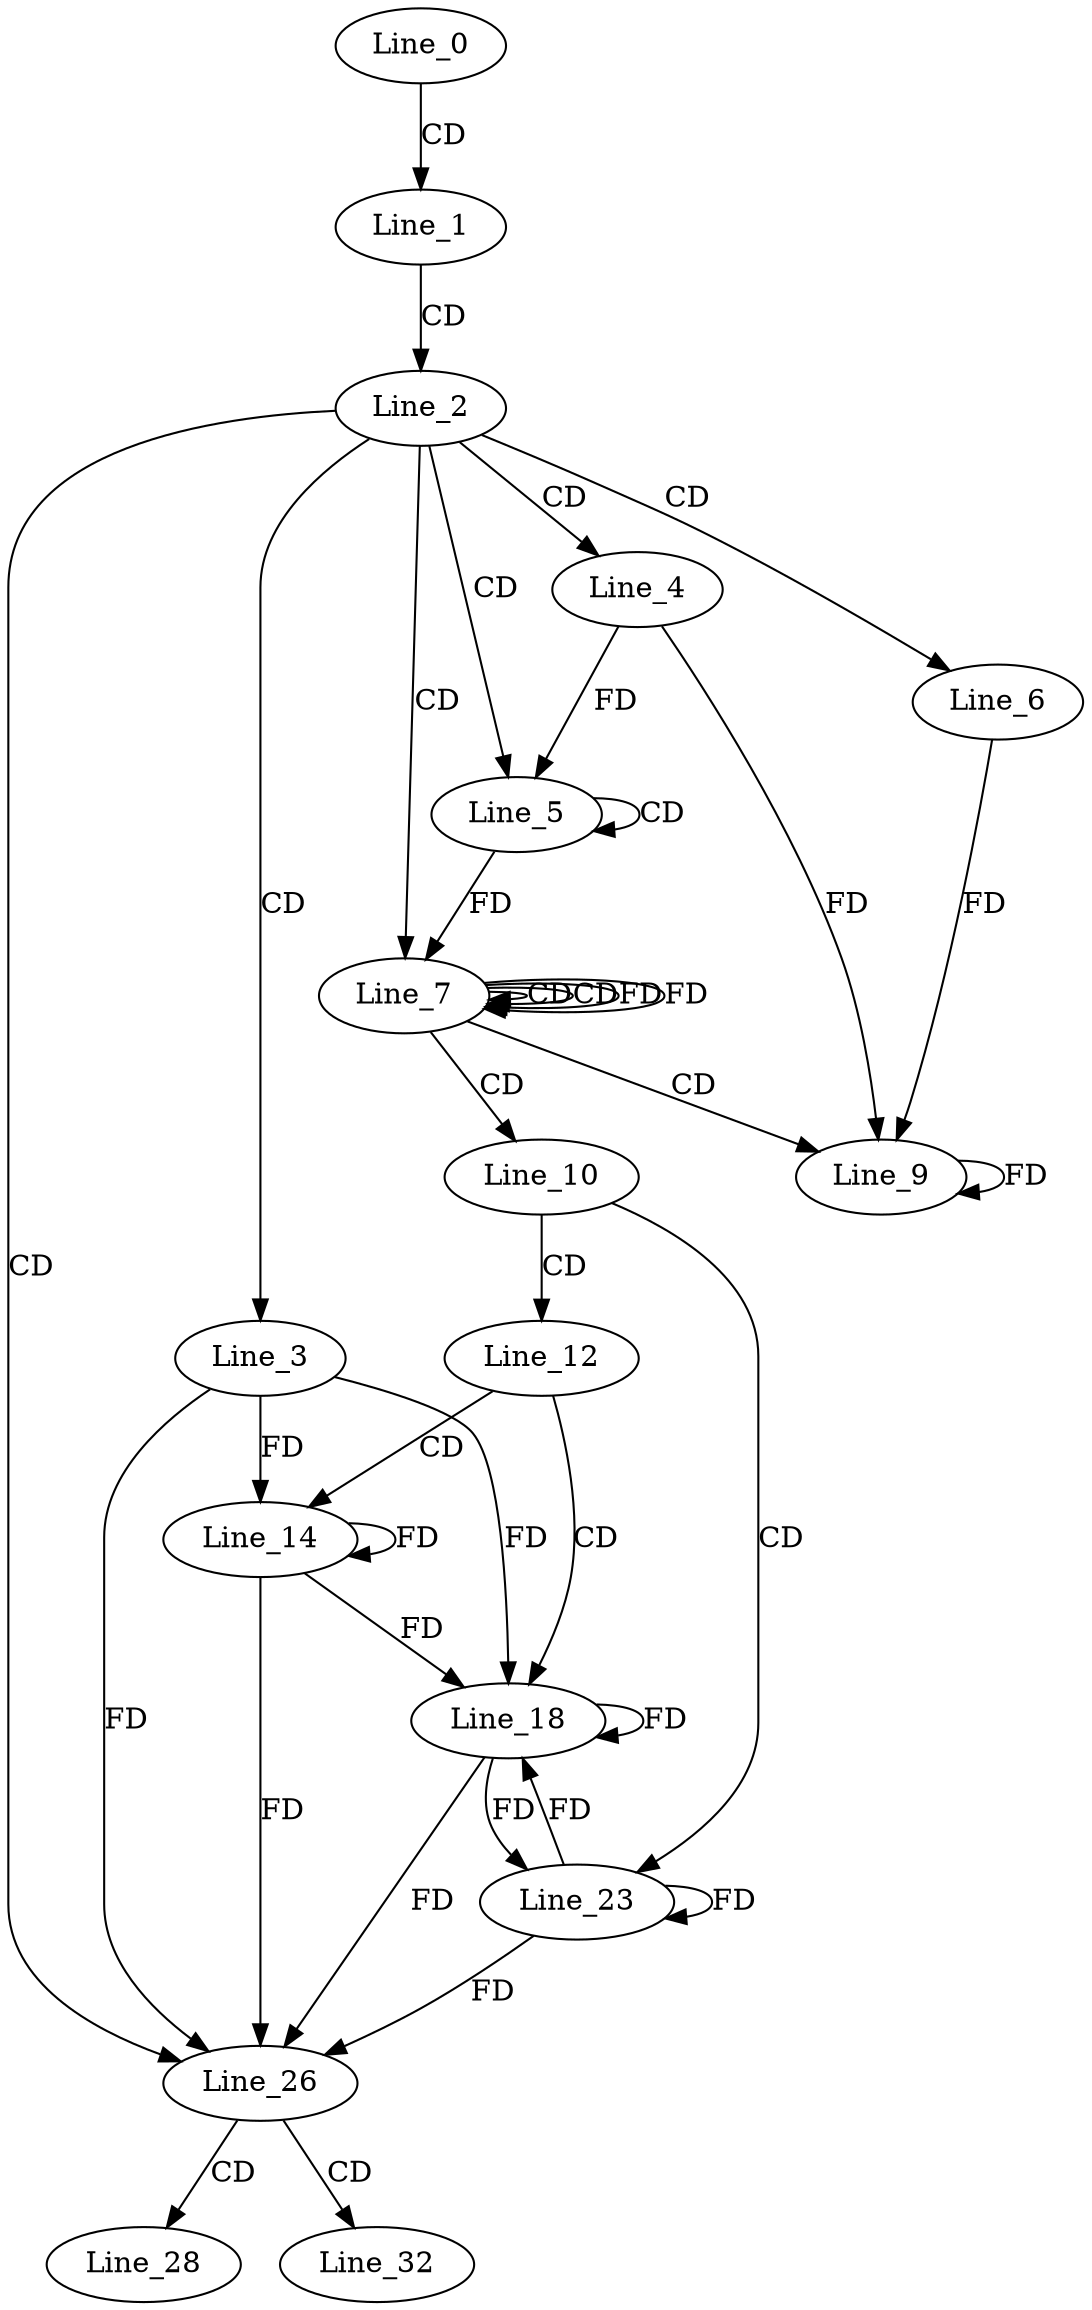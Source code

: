 digraph G {
  Line_0;
  Line_1;
  Line_2;
  Line_3;
  Line_4;
  Line_5;
  Line_5;
  Line_6;
  Line_7;
  Line_7;
  Line_7;
  Line_9;
  Line_9;
  Line_10;
  Line_12;
  Line_14;
  Line_18;
  Line_23;
  Line_26;
  Line_28;
  Line_32;
  Line_0 -> Line_1 [ label="CD" ];
  Line_1 -> Line_2 [ label="CD" ];
  Line_2 -> Line_3 [ label="CD" ];
  Line_2 -> Line_4 [ label="CD" ];
  Line_2 -> Line_5 [ label="CD" ];
  Line_5 -> Line_5 [ label="CD" ];
  Line_4 -> Line_5 [ label="FD" ];
  Line_2 -> Line_6 [ label="CD" ];
  Line_2 -> Line_7 [ label="CD" ];
  Line_7 -> Line_7 [ label="CD" ];
  Line_5 -> Line_7 [ label="FD" ];
  Line_7 -> Line_7 [ label="CD" ];
  Line_7 -> Line_7 [ label="FD" ];
  Line_7 -> Line_9 [ label="CD" ];
  Line_9 -> Line_9 [ label="FD" ];
  Line_6 -> Line_9 [ label="FD" ];
  Line_4 -> Line_9 [ label="FD" ];
  Line_7 -> Line_10 [ label="CD" ];
  Line_10 -> Line_12 [ label="CD" ];
  Line_12 -> Line_14 [ label="CD" ];
  Line_14 -> Line_14 [ label="FD" ];
  Line_3 -> Line_14 [ label="FD" ];
  Line_12 -> Line_18 [ label="CD" ];
  Line_14 -> Line_18 [ label="FD" ];
  Line_18 -> Line_18 [ label="FD" ];
  Line_3 -> Line_18 [ label="FD" ];
  Line_10 -> Line_23 [ label="CD" ];
  Line_18 -> Line_23 [ label="FD" ];
  Line_23 -> Line_23 [ label="FD" ];
  Line_2 -> Line_26 [ label="CD" ];
  Line_14 -> Line_26 [ label="FD" ];
  Line_18 -> Line_26 [ label="FD" ];
  Line_23 -> Line_26 [ label="FD" ];
  Line_3 -> Line_26 [ label="FD" ];
  Line_26 -> Line_28 [ label="CD" ];
  Line_26 -> Line_32 [ label="CD" ];
  Line_7 -> Line_7 [ label="FD" ];
  Line_23 -> Line_18 [ label="FD" ];
}
